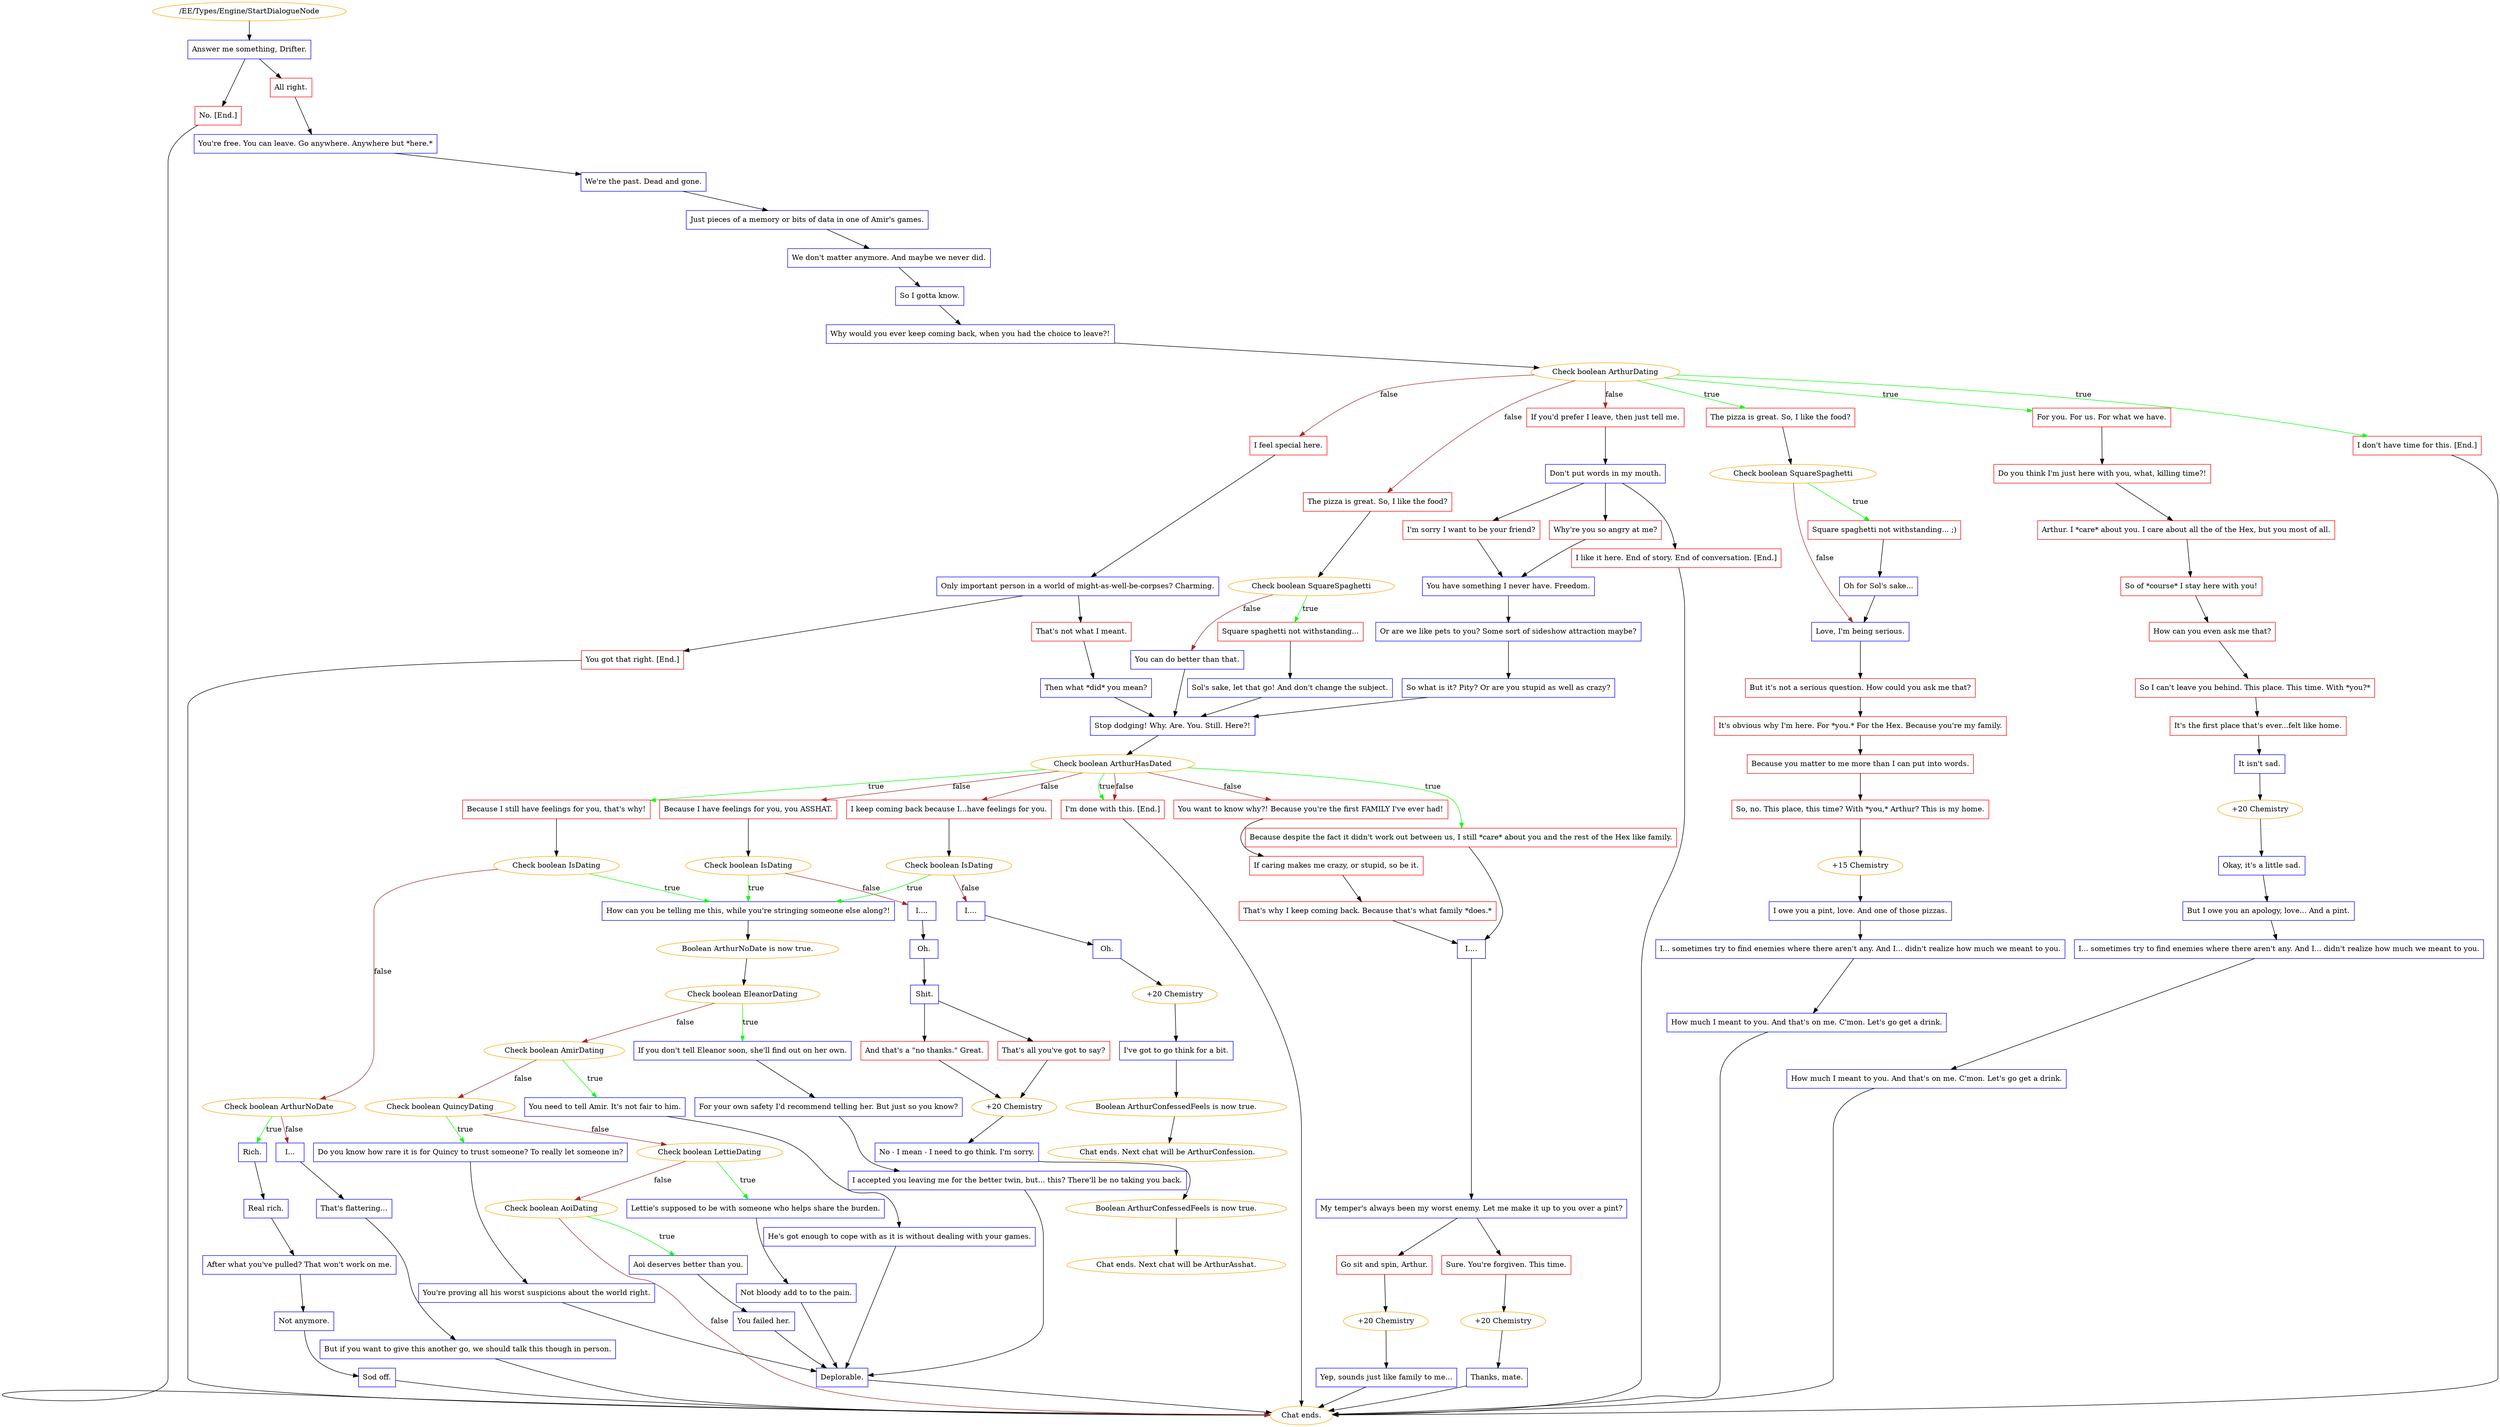 digraph {
	1610 [label="/EE/Types/Engine/StartDialogueNode",color=orange];
		1610 -> 1611;
	1611 [label="Answer me something, Drifter.",shape=box,color=blue];
		1611 -> 1612;
		1611 -> 1613;
	1612 [label="All right.",shape=box,color=red];
		1612 -> 1615;
	1613 [label="No. [End.]",shape=box,color=red];
		1613 -> "Chat ends.";
	1615 [label="You're free. You can leave. Go anywhere. Anywhere but *here.*",shape=box,color=blue];
		1615 -> 1616;
	"Chat ends." [color=orange];
	1616 [label="We're the past. Dead and gone.",shape=box,color=blue];
		1616 -> 1617;
	1617 [label="Just pieces of a memory or bits of data in one of Amir's games.",shape=box,color=blue];
		1617 -> 1618;
	1618 [label="We don't matter anymore. And maybe we never did.",shape=box,color=blue];
		1618 -> 1619;
	1619 [label="So I gotta know.",shape=box,color=blue];
		1619 -> 1620;
	1620 [label="Why would you ever keep coming back, when you had the choice to leave?!",shape=box,color=blue];
		1620 -> 1621;
	1621 [label="Check boolean ArthurDating",color=orange];
		1621 -> 1627 [label=true,color=green];
		1621 -> 1622 [label=true,color=green];
		1621 -> 1623 [label=true,color=green];
		1621 -> 1624 [label=false,color=brown];
		1621 -> 1625 [label=false,color=brown];
		1621 -> 1626 [label=false,color=brown];
	1627 [label="The pizza is great. So, I like the food?",shape=box,color=red];
		1627 -> 1629;
	1622 [label="For you. For us. For what we have.",shape=box,color=red];
		1622 -> 1633;
	1623 [label="I don't have time for this. [End.]",shape=box,color=red];
		1623 -> "Chat ends.";
	1624 [label="I feel special here.",shape=box,color=red];
		1624 -> 1637;
	1625 [label="The pizza is great. So, I like the food?",shape=box,color=red];
		1625 -> 1638;
	1626 [label="If you'd prefer I leave, then just tell me.",shape=box,color=red];
		1626 -> 1639;
	1629 [label="Check boolean SquareSpaghetti",color=orange];
		1629 -> 1631 [label=true,color=green];
		1629 -> 1632 [label=false,color=brown];
	1633 [label="Do you think I'm just here with you, what, killing time?!",shape=box,color=red];
		1633 -> 1634;
	"Chat ends." [color=orange];
	1637 [label="Only important person in a world of might-as-well-be-corpses? Charming.",shape=box,color=blue];
		1637 -> 1641;
		1637 -> 1642;
	1638 [label="Check boolean SquareSpaghetti",color=orange];
		1638 -> 1644 [label=true,color=green];
		1638 -> 1646 [label=false,color=brown];
	1639 [label="Don't put words in my mouth.",shape=box,color=blue];
		1639 -> 1649;
		1639 -> 1648;
		1639 -> 1647;
	1631 [label="Square spaghetti not withstanding... ;)",shape=box,color=red];
		1631 -> 1630;
	1632 [label="Love, I'm being serious.",shape=box,color=blue];
		1632 -> 1656;
	1634 [label="Arthur. I *care* about you. I care about all the of the Hex, but you most of all.",shape=box,color=red];
		1634 -> 1635;
	1641 [label="That's not what I meant.",shape=box,color=red];
		1641 -> 1640;
	1642 [label="You got that right. [End.]",shape=box,color=red];
		1642 -> "Chat ends.";
	1644 [label="Square spaghetti not withstanding...",shape=box,color=red];
		1644 -> 1645;
	1646 [label="You can do better than that.",shape=box,color=blue];
		1646 -> 1660;
	1649 [label="I like it here. End of story. End of conversation. [End.]",shape=box,color=red];
		1649 -> "Chat ends.";
	1648 [label="Why're you so angry at me?",shape=box,color=red];
		1648 -> 1651;
	1647 [label="I'm sorry I want to be your friend?",shape=box,color=red];
		1647 -> 1651;
	1630 [label="Oh for Sol's sake...",shape=box,color=blue];
		1630 -> 1632;
	1656 [label="But it's not a serious question. How could you ask me that?",shape=box,color=red];
		1656 -> 1657;
	1635 [label="So of *course* I stay here with you!",shape=box,color=red];
		1635 -> 1636;
	1640 [label="Then what *did* you mean?",shape=box,color=blue];
		1640 -> 1660;
	"Chat ends." [color=orange];
	1645 [label="Sol's sake, let that go! And don't change the subject.",shape=box,color=blue];
		1645 -> 1660;
	1660 [label="Stop dodging! Why. Are. You. Still. Here?!",shape=box,color=blue];
		1660 -> 1663;
	"Chat ends." [color=orange];
	1651 [label="You have something I never have. Freedom.",shape=box,color=blue];
		1651 -> 1652;
	1657 [label="It's obvious why I'm here. For *you.* For the Hex. Because you're my family.",shape=box,color=red];
		1657 -> 1658;
	1636 [label="How can you even ask me that?",shape=box,color=red];
		1636 -> 1654;
	1663 [label="Check boolean ArthurHasDated",color=orange];
		1663 -> 1665 [label=true,color=green];
		1663 -> 1666 [label=true,color=green];
		1663 -> 1667 [label=true,color=green];
		1663 -> 1662 [label=false,color=brown];
		1663 -> 1661 [label=false,color=brown];
		1663 -> 1664 [label=false,color=brown];
		1663 -> 1665 [label=false,color=brown];
	1652 [label="Or are we like pets to you? Some sort of sideshow attraction maybe?",shape=box,color=blue];
		1652 -> 1653;
	1658 [label="Because you matter to me more than I can put into words.",shape=box,color=red];
		1658 -> 1659;
	1654 [label="So I can't leave you behind. This place. This time. With *you?*",shape=box,color=red];
		1654 -> 1655;
	1665 [label="I'm done with this. [End.]",shape=box,color=red];
		1665 -> "Chat ends.";
	1666 [label="Because despite the fact it didn't work out between us, I still *care* about you and the rest of the Hex like family.",shape=box,color=red];
		1666 -> 1704;
	1667 [label="Because I still have feelings for you, that's why!",shape=box,color=red];
		1667 -> 1671;
	1662 [label="Because I have feelings for you, you ASSHAT.",shape=box,color=red];
		1662 -> 1669;
	1661 [label="I keep coming back because I...have feelings for you.",shape=box,color=red];
		1661 -> 1670;
	1664 [label="You want to know why?! Because you're the first FAMILY I've ever had!",shape=box,color=red];
		1664 -> 1702;
	1653 [label="So what is it? Pity? Or are you stupid as well as crazy?",shape=box,color=blue];
		1653 -> 1660;
	1659 [label="So, no. This place, this time? With *you,* Arthur? This is my home.",shape=box,color=red];
		1659 -> 1674;
	1655 [label="It's the first place that's ever...felt like home.",shape=box,color=red];
		1655 -> 1678;
	"Chat ends." [color=orange];
	1704 [label="I....",shape=box,color=blue];
		1704 -> 1705;
	1671 [label="Check boolean IsDating",color=orange];
		1671 -> 1701 [label=true,color=green];
		1671 -> 1714 [label=false,color=brown];
	1669 [label="Check boolean IsDating",color=orange];
		1669 -> 1701 [label=true,color=green];
		1669 -> 1685 [label=false,color=brown];
	1670 [label="Check boolean IsDating",color=orange];
		1670 -> 1701 [label=true,color=green];
		1670 -> 1686 [label=false,color=brown];
	1702 [label="If caring makes me crazy, or stupid, so be it.",shape=box,color=red];
		1702 -> 1703;
	1674 [label="+15 Chemistry",color=orange];
		1674 -> 1677;
	1678 [label="It isn't sad.",shape=box,color=blue];
		1678 -> 1683;
	1705 [label="My temper's always been my worst enemy. Let me make it up to you over a pint?",shape=box,color=blue];
		1705 -> 1706;
		1705 -> 1707;
	1701 [label="How can you be telling me this, while you're stringing someone else along?!",shape=box,color=blue];
		1701 -> 1730;
	1714 [label="Check boolean ArthurNoDate",color=orange];
		1714 -> 1715 [label=true,color=green];
		1714 -> 1716 [label=false,color=brown];
	1685 [label="I....",shape=box,color=blue];
		1685 -> 1687;
	1686 [label="I....",shape=box,color=blue];
		1686 -> 1688;
	1703 [label="That's why I keep coming back. Because that's what family *does.*",shape=box,color=red];
		1703 -> 1704;
	1677 [label="I owe you a pint, love. And one of those pizzas.",shape=box,color=blue];
		1677 -> 1676;
	1683 [label="+20 Chemistry",color=orange];
		1683 -> 1679;
	1706 [label="Go sit and spin, Arthur.",shape=box,color=red];
		1706 -> 1710;
	1707 [label="Sure. You're forgiven. This time.",shape=box,color=red];
		1707 -> 1711;
	1730 [label="Boolean ArthurNoDate is now true.",color=orange];
		1730 -> 1725;
	1715 [label="Rich.",shape=box,color=blue];
		1715 -> 1717;
	1716 [label="I...",shape=box,color=blue];
		1716 -> 1722;
	1687 [label="Oh.",shape=box,color=blue];
		1687 -> 1689;
	1688 [label="Oh.",shape=box,color=blue];
		1688 -> 1694;
	1676 [label="I... sometimes try to find enemies where there aren't any. And I... didn't realize how much we meant to you.",shape=box,color=blue];
		1676 -> 1675;
	1679 [label="Okay, it's a little sad.",shape=box,color=blue];
		1679 -> 1680;
	1710 [label="+20 Chemistry",color=orange];
		1710 -> 1708;
	1711 [label="+20 Chemistry",color=orange];
		1711 -> 1709;
	1725 [label="Check boolean EleanorDating",color=orange];
		1725 -> 1732 [label=true,color=green];
		1725 -> 1726 [label=false,color=brown];
	1717 [label="Real rich.",shape=box,color=blue];
		1717 -> 1718;
	1722 [label="That's flattering...",shape=box,color=blue];
		1722 -> 1723;
	1689 [label="Shit.",shape=box,color=blue];
		1689 -> 1672;
		1689 -> 1691;
	1694 [label="+20 Chemistry",color=orange];
		1694 -> 1690;
	1675 [label="How much I meant to you. And that's on me. C'mon. Let's go get a drink.",shape=box,color=blue];
		1675 -> "Chat ends.";
	1680 [label="But I owe you an apology, love... And a pint.",shape=box,color=blue];
		1680 -> 1681;
	1708 [label="Yep, sounds just like family to me...",shape=box,color=blue];
		1708 -> "Chat ends.";
	1709 [label="Thanks, mate.",shape=box,color=blue];
		1709 -> "Chat ends.";
	1732 [label="If you don't tell Eleanor soon, she'll find out on her own.",shape=box,color=blue];
		1732 -> 1733;
	1726 [label="Check boolean AmirDating",color=orange];
		1726 -> 1735 [label=true,color=green];
		1726 -> 1727 [label=false,color=brown];
	1718 [label="After what you've pulled? That won't work on me.",shape=box,color=blue];
		1718 -> 1719;
	1723 [label="But if you want to give this another go, we should talk this though in person.",shape=box,color=blue];
		1723 -> "Chat ends.";
	1672 [label="And that's a \"no thanks.\" Great.",shape=box,color=red];
		1672 -> 1696;
	1691 [label="That's all you've got to say?",shape=box,color=red];
		1691 -> 1696;
	1690 [label="I've got to go think for a bit.",shape=box,color=blue];
		1690 -> 1695;
	"Chat ends." [color=orange];
	1681 [label="I... sometimes try to find enemies where there aren't any. And I... didn't realize how much we meant to you.",shape=box,color=blue];
		1681 -> 1682;
	"Chat ends." [color=orange];
	"Chat ends." [color=orange];
	1733 [label="For your own safety I'd recommend telling her. But just so you know?",shape=box,color=blue];
		1733 -> 1734;
	1735 [label="You need to tell Amir. It's not fair to him.",shape=box,color=blue];
		1735 -> 1736;
	1727 [label="Check boolean QuincyDating",color=orange];
		1727 -> 1737 [label=true,color=green];
		1727 -> 1728 [label=false,color=brown];
	1719 [label="Not anymore.",shape=box,color=blue];
		1719 -> 1720;
	"Chat ends." [color=orange];
	1696 [label="+20 Chemistry",color=orange];
		1696 -> 1692;
	1695 [label="Boolean ArthurConfessedFeels is now true.",color=orange];
		1695 -> "Chat ends. Next chat will be ArthurConfession.";
	1682 [label="How much I meant to you. And that's on me. C'mon. Let's go get a drink.",shape=box,color=blue];
		1682 -> "Chat ends.";
	1734 [label="I accepted you leaving me for the better twin, but... this? There'll be no taking you back.",shape=box,color=blue];
		1734 -> 1743;
	1736 [label="He's got enough to cope with as it is without dealing with your games.",shape=box,color=blue];
		1736 -> 1743;
	1737 [label="Do you know how rare it is for Quincy to trust someone? To really let someone in?",shape=box,color=blue];
		1737 -> 1738;
	1728 [label="Check boolean LettieDating",color=orange];
		1728 -> 1739 [label=true,color=green];
		1728 -> 1729 [label=false,color=brown];
	1720 [label="Sod off.",shape=box,color=blue];
		1720 -> "Chat ends.";
	1692 [label="No - I mean - I need to go think. I'm sorry.",shape=box,color=blue];
		1692 -> 1693;
	"Chat ends. Next chat will be ArthurConfession." [color=orange];
	"Chat ends." [color=orange];
	1743 [label="Deplorable.",shape=box,color=blue];
		1743 -> "Chat ends.";
	1738 [label="You're proving all his worst suspicions about the world right.",shape=box,color=blue];
		1738 -> 1743;
	1739 [label="Lettie's supposed to be with someone who helps share the burden.",shape=box,color=blue];
		1739 -> 1740;
	1729 [label="Check boolean AoiDating",color=orange];
		1729 -> 1741 [label=true,color=green];
		1729 -> "Chat ends." [label=false,color=brown];
	"Chat ends." [color=orange];
	1693 [label="Boolean ArthurConfessedFeels is now true.",color=orange];
		1693 -> "Chat ends. Next chat will be ArthurAsshat.";
	"Chat ends." [color=orange];
	1740 [label="Not bloody add to to the pain.",shape=box,color=blue];
		1740 -> 1743;
	1741 [label="Aoi deserves better than you.",shape=box,color=blue];
		1741 -> 1742;
	"Chat ends." [color=orange];
	"Chat ends. Next chat will be ArthurAsshat." [color=orange];
	1742 [label="You failed her.",shape=box,color=blue];
		1742 -> 1743;
}